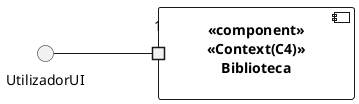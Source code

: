 @startuml componentDiagram_level1
left to right direction

component "<<component>>\n<<Context(C4)>>\nBiblioteca" as c2 {
  port 1
}

interface UtilizadorUI as ui


ui -- 1

@enduml